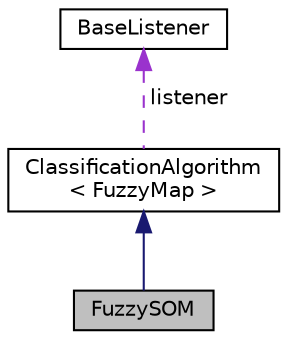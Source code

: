 digraph "FuzzySOM"
{
  edge [fontname="Helvetica",fontsize="10",labelfontname="Helvetica",labelfontsize="10"];
  node [fontname="Helvetica",fontsize="10",shape=record];
  Node2 [label="FuzzySOM",height=0.2,width=0.4,color="black", fillcolor="grey75", style="filled", fontcolor="black"];
  Node3 -> Node2 [dir="back",color="midnightblue",fontsize="10",style="solid",fontname="Helvetica"];
  Node3 [label="ClassificationAlgorithm\l\< FuzzyMap \>",height=0.2,width=0.4,color="black", fillcolor="white", style="filled",URL="$classClassificationAlgorithm.html"];
  Node4 -> Node3 [dir="back",color="darkorchid3",fontsize="10",style="dashed",label=" listener" ,fontname="Helvetica"];
  Node4 [label="BaseListener",height=0.2,width=0.4,color="black", fillcolor="white", style="filled",URL="$classBaseListener.html"];
}
